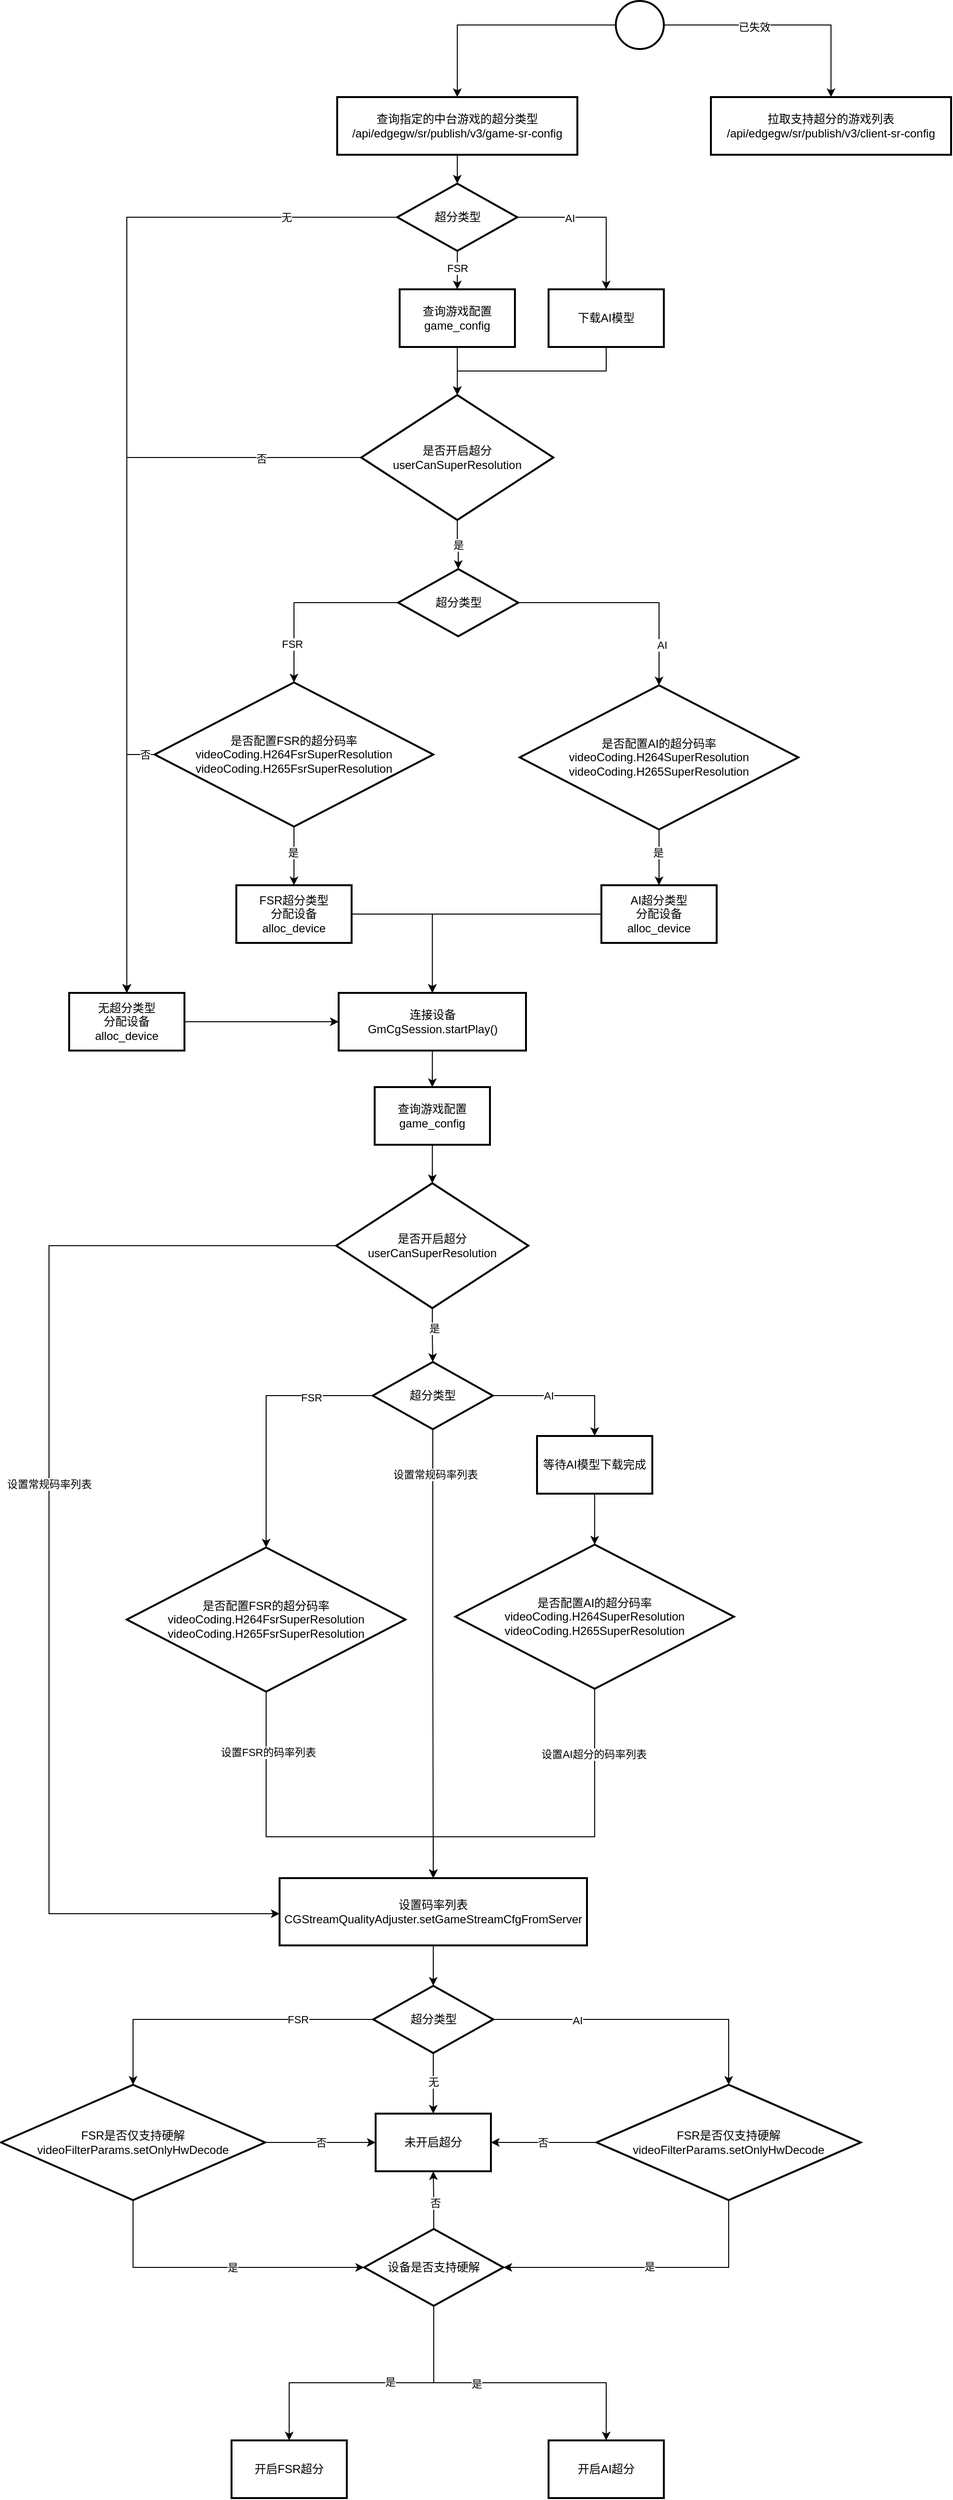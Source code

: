 <mxfile version="21.5.0" type="github">
  <diagram id="C5RBs43oDa-KdzZeNtuy" name="Page-1">
    <mxGraphModel dx="2049" dy="765" grid="1" gridSize="10" guides="1" tooltips="1" connect="1" arrows="1" fold="1" page="1" pageScale="1" pageWidth="827" pageHeight="1169" math="0" shadow="0">
      <root>
        <mxCell id="WIyWlLk6GJQsqaUBKTNV-0" />
        <mxCell id="WIyWlLk6GJQsqaUBKTNV-1" parent="WIyWlLk6GJQsqaUBKTNV-0" />
        <mxCell id="SpZ1BFwY-QqwfGFSlIeW-18" style="edgeStyle=orthogonalEdgeStyle;rounded=0;orthogonalLoop=1;jettySize=auto;html=1;" edge="1" parent="WIyWlLk6GJQsqaUBKTNV-1" source="SpZ1BFwY-QqwfGFSlIeW-1" target="SpZ1BFwY-QqwfGFSlIeW-17">
          <mxGeometry relative="1" as="geometry" />
        </mxCell>
        <mxCell id="SpZ1BFwY-QqwfGFSlIeW-21" style="edgeStyle=orthogonalEdgeStyle;rounded=0;orthogonalLoop=1;jettySize=auto;html=1;" edge="1" parent="WIyWlLk6GJQsqaUBKTNV-1" source="SpZ1BFwY-QqwfGFSlIeW-1" target="SpZ1BFwY-QqwfGFSlIeW-20">
          <mxGeometry relative="1" as="geometry" />
        </mxCell>
        <mxCell id="SpZ1BFwY-QqwfGFSlIeW-224" value="已失效" style="edgeLabel;html=1;align=center;verticalAlign=middle;resizable=0;points=[];" vertex="1" connectable="0" parent="SpZ1BFwY-QqwfGFSlIeW-21">
          <mxGeometry x="-0.245" y="-2" relative="1" as="geometry">
            <mxPoint as="offset" />
          </mxGeometry>
        </mxCell>
        <mxCell id="SpZ1BFwY-QqwfGFSlIeW-1" value="" style="strokeWidth=2;html=1;shape=mxgraph.flowchart.start_2;whiteSpace=wrap;" vertex="1" parent="WIyWlLk6GJQsqaUBKTNV-1">
          <mxGeometry x="320" y="120" width="50" height="50" as="geometry" />
        </mxCell>
        <mxCell id="SpZ1BFwY-QqwfGFSlIeW-12" value="" style="edgeStyle=orthogonalEdgeStyle;rounded=0;orthogonalLoop=1;jettySize=auto;html=1;" edge="1" parent="WIyWlLk6GJQsqaUBKTNV-1" source="SpZ1BFwY-QqwfGFSlIeW-8" target="SpZ1BFwY-QqwfGFSlIeW-11">
          <mxGeometry relative="1" as="geometry" />
        </mxCell>
        <mxCell id="SpZ1BFwY-QqwfGFSlIeW-13" value="AI" style="edgeLabel;html=1;align=center;verticalAlign=middle;resizable=0;points=[];" vertex="1" connectable="0" parent="SpZ1BFwY-QqwfGFSlIeW-12">
          <mxGeometry x="-0.091" y="-1" relative="1" as="geometry">
            <mxPoint x="-22" as="offset" />
          </mxGeometry>
        </mxCell>
        <mxCell id="SpZ1BFwY-QqwfGFSlIeW-24" style="edgeStyle=orthogonalEdgeStyle;rounded=0;orthogonalLoop=1;jettySize=auto;html=1;" edge="1" parent="WIyWlLk6GJQsqaUBKTNV-1" source="SpZ1BFwY-QqwfGFSlIeW-8" target="SpZ1BFwY-QqwfGFSlIeW-23">
          <mxGeometry relative="1" as="geometry" />
        </mxCell>
        <mxCell id="SpZ1BFwY-QqwfGFSlIeW-45" value="FSR" style="edgeLabel;html=1;align=center;verticalAlign=middle;resizable=0;points=[];" vertex="1" connectable="0" parent="SpZ1BFwY-QqwfGFSlIeW-24">
          <mxGeometry x="-0.1" relative="1" as="geometry">
            <mxPoint as="offset" />
          </mxGeometry>
        </mxCell>
        <mxCell id="SpZ1BFwY-QqwfGFSlIeW-225" style="edgeStyle=orthogonalEdgeStyle;rounded=0;orthogonalLoop=1;jettySize=auto;html=1;" edge="1" parent="WIyWlLk6GJQsqaUBKTNV-1" source="SpZ1BFwY-QqwfGFSlIeW-8" target="SpZ1BFwY-QqwfGFSlIeW-94">
          <mxGeometry relative="1" as="geometry" />
        </mxCell>
        <mxCell id="SpZ1BFwY-QqwfGFSlIeW-226" value="无" style="edgeLabel;html=1;align=center;verticalAlign=middle;resizable=0;points=[];" vertex="1" connectable="0" parent="SpZ1BFwY-QqwfGFSlIeW-225">
          <mxGeometry x="-0.786" relative="1" as="geometry">
            <mxPoint x="1" as="offset" />
          </mxGeometry>
        </mxCell>
        <mxCell id="SpZ1BFwY-QqwfGFSlIeW-8" value="超分类型" style="strokeWidth=2;html=1;shape=mxgraph.flowchart.decision;whiteSpace=wrap;" vertex="1" parent="WIyWlLk6GJQsqaUBKTNV-1">
          <mxGeometry x="92.5" y="310" width="125" height="70" as="geometry" />
        </mxCell>
        <mxCell id="SpZ1BFwY-QqwfGFSlIeW-181" style="edgeStyle=orthogonalEdgeStyle;rounded=0;orthogonalLoop=1;jettySize=auto;html=1;" edge="1" parent="WIyWlLk6GJQsqaUBKTNV-1" source="SpZ1BFwY-QqwfGFSlIeW-11" target="SpZ1BFwY-QqwfGFSlIeW-26">
          <mxGeometry relative="1" as="geometry" />
        </mxCell>
        <mxCell id="SpZ1BFwY-QqwfGFSlIeW-11" value="下载AI模型" style="whiteSpace=wrap;html=1;strokeWidth=2;" vertex="1" parent="WIyWlLk6GJQsqaUBKTNV-1">
          <mxGeometry x="250" y="420" width="120" height="60" as="geometry" />
        </mxCell>
        <mxCell id="SpZ1BFwY-QqwfGFSlIeW-25" style="edgeStyle=orthogonalEdgeStyle;rounded=0;orthogonalLoop=1;jettySize=auto;html=1;" edge="1" parent="WIyWlLk6GJQsqaUBKTNV-1" source="SpZ1BFwY-QqwfGFSlIeW-17" target="SpZ1BFwY-QqwfGFSlIeW-8">
          <mxGeometry relative="1" as="geometry" />
        </mxCell>
        <mxCell id="SpZ1BFwY-QqwfGFSlIeW-17" value="查询指定的中台游戏的超分类型&lt;br style=&quot;border-color: var(--border-color);&quot;&gt;/api/edgegw/sr/publish/v3/game-sr-config" style="whiteSpace=wrap;html=1;strokeWidth=2;" vertex="1" parent="WIyWlLk6GJQsqaUBKTNV-1">
          <mxGeometry x="30" y="220" width="250" height="60" as="geometry" />
        </mxCell>
        <mxCell id="SpZ1BFwY-QqwfGFSlIeW-20" value="拉取支持超分的游戏列表&lt;br style=&quot;border-color: var(--border-color);&quot;&gt;/api/edgegw/sr/publish/v3/client-sr-config" style="whiteSpace=wrap;html=1;strokeWidth=2;" vertex="1" parent="WIyWlLk6GJQsqaUBKTNV-1">
          <mxGeometry x="419" y="220" width="250" height="60" as="geometry" />
        </mxCell>
        <mxCell id="SpZ1BFwY-QqwfGFSlIeW-30" style="edgeStyle=orthogonalEdgeStyle;rounded=0;orthogonalLoop=1;jettySize=auto;html=1;" edge="1" parent="WIyWlLk6GJQsqaUBKTNV-1" source="SpZ1BFwY-QqwfGFSlIeW-23" target="SpZ1BFwY-QqwfGFSlIeW-26">
          <mxGeometry relative="1" as="geometry" />
        </mxCell>
        <mxCell id="SpZ1BFwY-QqwfGFSlIeW-23" value="查询游戏配置&lt;br&gt;game_config" style="whiteSpace=wrap;html=1;strokeWidth=2;" vertex="1" parent="WIyWlLk6GJQsqaUBKTNV-1">
          <mxGeometry x="95" y="420" width="120" height="60" as="geometry" />
        </mxCell>
        <mxCell id="SpZ1BFwY-QqwfGFSlIeW-47" style="edgeStyle=orthogonalEdgeStyle;rounded=0;orthogonalLoop=1;jettySize=auto;html=1;" edge="1" parent="WIyWlLk6GJQsqaUBKTNV-1" source="SpZ1BFwY-QqwfGFSlIeW-26" target="SpZ1BFwY-QqwfGFSlIeW-46">
          <mxGeometry relative="1" as="geometry" />
        </mxCell>
        <mxCell id="SpZ1BFwY-QqwfGFSlIeW-48" value="是" style="edgeLabel;html=1;align=center;verticalAlign=middle;resizable=0;points=[];" vertex="1" connectable="0" parent="SpZ1BFwY-QqwfGFSlIeW-47">
          <mxGeometry relative="1" as="geometry">
            <mxPoint as="offset" />
          </mxGeometry>
        </mxCell>
        <mxCell id="SpZ1BFwY-QqwfGFSlIeW-122" style="edgeStyle=orthogonalEdgeStyle;rounded=0;orthogonalLoop=1;jettySize=auto;html=1;" edge="1" parent="WIyWlLk6GJQsqaUBKTNV-1" source="SpZ1BFwY-QqwfGFSlIeW-26" target="SpZ1BFwY-QqwfGFSlIeW-94">
          <mxGeometry relative="1" as="geometry" />
        </mxCell>
        <mxCell id="SpZ1BFwY-QqwfGFSlIeW-123" value="否" style="edgeLabel;html=1;align=center;verticalAlign=middle;resizable=0;points=[];" vertex="1" connectable="0" parent="SpZ1BFwY-QqwfGFSlIeW-122">
          <mxGeometry x="-0.74" y="1" relative="1" as="geometry">
            <mxPoint as="offset" />
          </mxGeometry>
        </mxCell>
        <mxCell id="SpZ1BFwY-QqwfGFSlIeW-26" value="是否开启超分&lt;br&gt;userCanSuperResolution" style="strokeWidth=2;html=1;shape=mxgraph.flowchart.decision;whiteSpace=wrap;" vertex="1" parent="WIyWlLk6GJQsqaUBKTNV-1">
          <mxGeometry x="55" y="530" width="200" height="130" as="geometry" />
        </mxCell>
        <mxCell id="SpZ1BFwY-QqwfGFSlIeW-63" style="edgeStyle=orthogonalEdgeStyle;rounded=0;orthogonalLoop=1;jettySize=auto;html=1;exitX=0;exitY=0.5;exitDx=0;exitDy=0;exitPerimeter=0;" edge="1" parent="WIyWlLk6GJQsqaUBKTNV-1" source="SpZ1BFwY-QqwfGFSlIeW-46" target="SpZ1BFwY-QqwfGFSlIeW-60">
          <mxGeometry relative="1" as="geometry" />
        </mxCell>
        <mxCell id="SpZ1BFwY-QqwfGFSlIeW-65" value="FSR" style="edgeLabel;html=1;align=center;verticalAlign=middle;resizable=0;points=[];" vertex="1" connectable="0" parent="SpZ1BFwY-QqwfGFSlIeW-63">
          <mxGeometry x="0.359" y="-2" relative="1" as="geometry">
            <mxPoint y="21" as="offset" />
          </mxGeometry>
        </mxCell>
        <mxCell id="SpZ1BFwY-QqwfGFSlIeW-67" style="edgeStyle=orthogonalEdgeStyle;rounded=0;orthogonalLoop=1;jettySize=auto;html=1;" edge="1" parent="WIyWlLk6GJQsqaUBKTNV-1" source="SpZ1BFwY-QqwfGFSlIeW-46" target="SpZ1BFwY-QqwfGFSlIeW-66">
          <mxGeometry relative="1" as="geometry" />
        </mxCell>
        <mxCell id="SpZ1BFwY-QqwfGFSlIeW-69" value="AI" style="edgeLabel;html=1;align=center;verticalAlign=middle;resizable=0;points=[];" vertex="1" connectable="0" parent="SpZ1BFwY-QqwfGFSlIeW-67">
          <mxGeometry x="0.629" y="3" relative="1" as="geometry">
            <mxPoint y="1" as="offset" />
          </mxGeometry>
        </mxCell>
        <mxCell id="SpZ1BFwY-QqwfGFSlIeW-46" value="超分类型" style="strokeWidth=2;html=1;shape=mxgraph.flowchart.decision;whiteSpace=wrap;" vertex="1" parent="WIyWlLk6GJQsqaUBKTNV-1">
          <mxGeometry x="93.5" y="711" width="125" height="70" as="geometry" />
        </mxCell>
        <mxCell id="SpZ1BFwY-QqwfGFSlIeW-104" style="edgeStyle=orthogonalEdgeStyle;rounded=0;orthogonalLoop=1;jettySize=auto;html=1;" edge="1" parent="WIyWlLk6GJQsqaUBKTNV-1" source="SpZ1BFwY-QqwfGFSlIeW-60" target="SpZ1BFwY-QqwfGFSlIeW-103">
          <mxGeometry relative="1" as="geometry" />
        </mxCell>
        <mxCell id="SpZ1BFwY-QqwfGFSlIeW-105" value="是" style="edgeLabel;html=1;align=center;verticalAlign=middle;resizable=0;points=[];" vertex="1" connectable="0" parent="SpZ1BFwY-QqwfGFSlIeW-104">
          <mxGeometry x="0.358" y="-1" relative="1" as="geometry">
            <mxPoint y="-15" as="offset" />
          </mxGeometry>
        </mxCell>
        <mxCell id="SpZ1BFwY-QqwfGFSlIeW-184" style="edgeStyle=orthogonalEdgeStyle;rounded=0;orthogonalLoop=1;jettySize=auto;html=1;exitX=0;exitY=0.5;exitDx=0;exitDy=0;exitPerimeter=0;" edge="1" parent="WIyWlLk6GJQsqaUBKTNV-1" source="SpZ1BFwY-QqwfGFSlIeW-60" target="SpZ1BFwY-QqwfGFSlIeW-94">
          <mxGeometry relative="1" as="geometry" />
        </mxCell>
        <mxCell id="SpZ1BFwY-QqwfGFSlIeW-185" value="否" style="edgeLabel;html=1;align=center;verticalAlign=middle;resizable=0;points=[];" vertex="1" connectable="0" parent="SpZ1BFwY-QqwfGFSlIeW-184">
          <mxGeometry x="-0.928" relative="1" as="geometry">
            <mxPoint as="offset" />
          </mxGeometry>
        </mxCell>
        <mxCell id="SpZ1BFwY-QqwfGFSlIeW-60" value="是否配置FSR的超分码率&lt;br&gt;videoCoding.H264FsrSuperResolution&lt;br&gt;videoCoding.H265FsrSuperResolution" style="strokeWidth=2;html=1;shape=mxgraph.flowchart.decision;whiteSpace=wrap;" vertex="1" parent="WIyWlLk6GJQsqaUBKTNV-1">
          <mxGeometry x="-160" y="829" width="290" height="150" as="geometry" />
        </mxCell>
        <mxCell id="SpZ1BFwY-QqwfGFSlIeW-108" style="edgeStyle=orthogonalEdgeStyle;rounded=0;orthogonalLoop=1;jettySize=auto;html=1;" edge="1" parent="WIyWlLk6GJQsqaUBKTNV-1" source="SpZ1BFwY-QqwfGFSlIeW-66" target="SpZ1BFwY-QqwfGFSlIeW-106">
          <mxGeometry relative="1" as="geometry" />
        </mxCell>
        <mxCell id="SpZ1BFwY-QqwfGFSlIeW-109" value="是" style="edgeLabel;html=1;align=center;verticalAlign=middle;resizable=0;points=[];" vertex="1" connectable="0" parent="SpZ1BFwY-QqwfGFSlIeW-108">
          <mxGeometry x="0.292" y="1" relative="1" as="geometry">
            <mxPoint x="-2" y="-14" as="offset" />
          </mxGeometry>
        </mxCell>
        <mxCell id="SpZ1BFwY-QqwfGFSlIeW-66" value="是否配置AI的超分码率&lt;br&gt;videoCoding.H264SuperResolution&lt;br&gt;videoCoding.H265SuperResolution" style="strokeWidth=2;html=1;shape=mxgraph.flowchart.decision;whiteSpace=wrap;" vertex="1" parent="WIyWlLk6GJQsqaUBKTNV-1">
          <mxGeometry x="220" y="832" width="290" height="150" as="geometry" />
        </mxCell>
        <mxCell id="SpZ1BFwY-QqwfGFSlIeW-187" style="edgeStyle=orthogonalEdgeStyle;rounded=0;orthogonalLoop=1;jettySize=auto;html=1;" edge="1" parent="WIyWlLk6GJQsqaUBKTNV-1" source="SpZ1BFwY-QqwfGFSlIeW-94" target="SpZ1BFwY-QqwfGFSlIeW-110">
          <mxGeometry relative="1" as="geometry" />
        </mxCell>
        <mxCell id="SpZ1BFwY-QqwfGFSlIeW-94" value="无超分类型&lt;br&gt;分配设备&lt;br&gt;alloc_device" style="whiteSpace=wrap;html=1;strokeWidth=2;" vertex="1" parent="WIyWlLk6GJQsqaUBKTNV-1">
          <mxGeometry x="-249" y="1152" width="120" height="60" as="geometry" />
        </mxCell>
        <mxCell id="SpZ1BFwY-QqwfGFSlIeW-113" style="edgeStyle=orthogonalEdgeStyle;rounded=0;orthogonalLoop=1;jettySize=auto;html=1;" edge="1" parent="WIyWlLk6GJQsqaUBKTNV-1" source="SpZ1BFwY-QqwfGFSlIeW-103" target="SpZ1BFwY-QqwfGFSlIeW-110">
          <mxGeometry relative="1" as="geometry">
            <Array as="points">
              <mxPoint x="129" y="1070" />
            </Array>
          </mxGeometry>
        </mxCell>
        <mxCell id="SpZ1BFwY-QqwfGFSlIeW-103" value="FSR超分类型&lt;br&gt;分配设备&lt;br&gt;alloc_device" style="whiteSpace=wrap;html=1;strokeWidth=2;" vertex="1" parent="WIyWlLk6GJQsqaUBKTNV-1">
          <mxGeometry x="-75" y="1040" width="120" height="60" as="geometry" />
        </mxCell>
        <mxCell id="SpZ1BFwY-QqwfGFSlIeW-186" style="edgeStyle=orthogonalEdgeStyle;rounded=0;orthogonalLoop=1;jettySize=auto;html=1;" edge="1" parent="WIyWlLk6GJQsqaUBKTNV-1" source="SpZ1BFwY-QqwfGFSlIeW-106" target="SpZ1BFwY-QqwfGFSlIeW-110">
          <mxGeometry relative="1" as="geometry" />
        </mxCell>
        <mxCell id="SpZ1BFwY-QqwfGFSlIeW-106" value="AI超分类型&lt;br&gt;分配设备&lt;br&gt;alloc_device" style="whiteSpace=wrap;html=1;strokeWidth=2;" vertex="1" parent="WIyWlLk6GJQsqaUBKTNV-1">
          <mxGeometry x="305" y="1040" width="120" height="60" as="geometry" />
        </mxCell>
        <mxCell id="SpZ1BFwY-QqwfGFSlIeW-188" style="edgeStyle=orthogonalEdgeStyle;rounded=0;orthogonalLoop=1;jettySize=auto;html=1;" edge="1" parent="WIyWlLk6GJQsqaUBKTNV-1" source="SpZ1BFwY-QqwfGFSlIeW-110" target="SpZ1BFwY-QqwfGFSlIeW-116">
          <mxGeometry relative="1" as="geometry" />
        </mxCell>
        <mxCell id="SpZ1BFwY-QqwfGFSlIeW-110" value="连接设备&lt;br&gt;GmCgSession.startPlay()" style="whiteSpace=wrap;html=1;strokeWidth=2;" vertex="1" parent="WIyWlLk6GJQsqaUBKTNV-1">
          <mxGeometry x="31.5" y="1152" width="195" height="60" as="geometry" />
        </mxCell>
        <mxCell id="SpZ1BFwY-QqwfGFSlIeW-120" style="edgeStyle=orthogonalEdgeStyle;rounded=0;orthogonalLoop=1;jettySize=auto;html=1;" edge="1" parent="WIyWlLk6GJQsqaUBKTNV-1" source="SpZ1BFwY-QqwfGFSlIeW-116" target="SpZ1BFwY-QqwfGFSlIeW-119">
          <mxGeometry relative="1" as="geometry" />
        </mxCell>
        <mxCell id="SpZ1BFwY-QqwfGFSlIeW-116" value="查询游戏配置&lt;br&gt;game_config" style="whiteSpace=wrap;html=1;strokeWidth=2;" vertex="1" parent="WIyWlLk6GJQsqaUBKTNV-1">
          <mxGeometry x="69" y="1250" width="120" height="60" as="geometry" />
        </mxCell>
        <mxCell id="SpZ1BFwY-QqwfGFSlIeW-125" style="edgeStyle=orthogonalEdgeStyle;rounded=0;orthogonalLoop=1;jettySize=auto;html=1;" edge="1" parent="WIyWlLk6GJQsqaUBKTNV-1" source="SpZ1BFwY-QqwfGFSlIeW-119" target="SpZ1BFwY-QqwfGFSlIeW-124">
          <mxGeometry relative="1" as="geometry" />
        </mxCell>
        <mxCell id="SpZ1BFwY-QqwfGFSlIeW-126" value="是" style="edgeLabel;html=1;align=center;verticalAlign=middle;resizable=0;points=[];" vertex="1" connectable="0" parent="SpZ1BFwY-QqwfGFSlIeW-125">
          <mxGeometry x="-0.25" y="2" relative="1" as="geometry">
            <mxPoint as="offset" />
          </mxGeometry>
        </mxCell>
        <mxCell id="SpZ1BFwY-QqwfGFSlIeW-141" style="edgeStyle=orthogonalEdgeStyle;rounded=0;orthogonalLoop=1;jettySize=auto;html=1;exitX=0;exitY=0.5;exitDx=0;exitDy=0;exitPerimeter=0;" edge="1" parent="WIyWlLk6GJQsqaUBKTNV-1" source="SpZ1BFwY-QqwfGFSlIeW-119" target="SpZ1BFwY-QqwfGFSlIeW-134">
          <mxGeometry relative="1" as="geometry">
            <Array as="points">
              <mxPoint x="-270" y="1415" />
              <mxPoint x="-270" y="2110" />
            </Array>
          </mxGeometry>
        </mxCell>
        <mxCell id="SpZ1BFwY-QqwfGFSlIeW-142" value="设置常规码率列表" style="edgeLabel;html=1;align=center;verticalAlign=middle;resizable=0;points=[];" vertex="1" connectable="0" parent="SpZ1BFwY-QqwfGFSlIeW-141">
          <mxGeometry x="-0.114" relative="1" as="geometry">
            <mxPoint as="offset" />
          </mxGeometry>
        </mxCell>
        <mxCell id="SpZ1BFwY-QqwfGFSlIeW-119" value="是否开启超分&lt;br&gt;userCanSuperResolution" style="strokeWidth=2;html=1;shape=mxgraph.flowchart.decision;whiteSpace=wrap;" vertex="1" parent="WIyWlLk6GJQsqaUBKTNV-1">
          <mxGeometry x="29" y="1350" width="200" height="130" as="geometry" />
        </mxCell>
        <mxCell id="SpZ1BFwY-QqwfGFSlIeW-130" style="edgeStyle=orthogonalEdgeStyle;rounded=0;orthogonalLoop=1;jettySize=auto;html=1;" edge="1" parent="WIyWlLk6GJQsqaUBKTNV-1" source="SpZ1BFwY-QqwfGFSlIeW-124" target="SpZ1BFwY-QqwfGFSlIeW-127">
          <mxGeometry relative="1" as="geometry">
            <Array as="points">
              <mxPoint x="-44" y="1571" />
            </Array>
          </mxGeometry>
        </mxCell>
        <mxCell id="SpZ1BFwY-QqwfGFSlIeW-223" value="FSR" style="edgeLabel;html=1;align=center;verticalAlign=middle;resizable=0;points=[];" vertex="1" connectable="0" parent="SpZ1BFwY-QqwfGFSlIeW-130">
          <mxGeometry x="-0.524" y="2" relative="1" as="geometry">
            <mxPoint as="offset" />
          </mxGeometry>
        </mxCell>
        <mxCell id="SpZ1BFwY-QqwfGFSlIeW-144" style="edgeStyle=orthogonalEdgeStyle;rounded=0;orthogonalLoop=1;jettySize=auto;html=1;" edge="1" parent="WIyWlLk6GJQsqaUBKTNV-1" source="SpZ1BFwY-QqwfGFSlIeW-124" target="SpZ1BFwY-QqwfGFSlIeW-143">
          <mxGeometry relative="1" as="geometry" />
        </mxCell>
        <mxCell id="SpZ1BFwY-QqwfGFSlIeW-146" value="AI" style="edgeLabel;html=1;align=center;verticalAlign=middle;resizable=0;points=[];" vertex="1" connectable="0" parent="SpZ1BFwY-QqwfGFSlIeW-144">
          <mxGeometry x="-0.215" relative="1" as="geometry">
            <mxPoint as="offset" />
          </mxGeometry>
        </mxCell>
        <mxCell id="SpZ1BFwY-QqwfGFSlIeW-227" style="edgeStyle=orthogonalEdgeStyle;rounded=0;orthogonalLoop=1;jettySize=auto;html=1;" edge="1" parent="WIyWlLk6GJQsqaUBKTNV-1" source="SpZ1BFwY-QqwfGFSlIeW-124" target="SpZ1BFwY-QqwfGFSlIeW-134">
          <mxGeometry relative="1" as="geometry" />
        </mxCell>
        <mxCell id="SpZ1BFwY-QqwfGFSlIeW-228" value="设置常规码率列表" style="edgeLabel;html=1;align=center;verticalAlign=middle;resizable=0;points=[];" vertex="1" connectable="0" parent="SpZ1BFwY-QqwfGFSlIeW-227">
          <mxGeometry x="-0.799" y="2" relative="1" as="geometry">
            <mxPoint as="offset" />
          </mxGeometry>
        </mxCell>
        <mxCell id="SpZ1BFwY-QqwfGFSlIeW-124" value="超分类型" style="strokeWidth=2;html=1;shape=mxgraph.flowchart.decision;whiteSpace=wrap;" vertex="1" parent="WIyWlLk6GJQsqaUBKTNV-1">
          <mxGeometry x="67" y="1536" width="125" height="70" as="geometry" />
        </mxCell>
        <mxCell id="SpZ1BFwY-QqwfGFSlIeW-191" style="edgeStyle=orthogonalEdgeStyle;rounded=0;orthogonalLoop=1;jettySize=auto;html=1;" edge="1" parent="WIyWlLk6GJQsqaUBKTNV-1" source="SpZ1BFwY-QqwfGFSlIeW-127" target="SpZ1BFwY-QqwfGFSlIeW-134">
          <mxGeometry relative="1" as="geometry">
            <Array as="points">
              <mxPoint x="-44" y="2030" />
              <mxPoint x="130" y="2030" />
            </Array>
          </mxGeometry>
        </mxCell>
        <mxCell id="SpZ1BFwY-QqwfGFSlIeW-192" value="设置FSR的码率列表" style="edgeLabel;html=1;align=center;verticalAlign=middle;resizable=0;points=[];" vertex="1" connectable="0" parent="SpZ1BFwY-QqwfGFSlIeW-191">
          <mxGeometry x="-0.637" y="2" relative="1" as="geometry">
            <mxPoint y="-4" as="offset" />
          </mxGeometry>
        </mxCell>
        <mxCell id="SpZ1BFwY-QqwfGFSlIeW-127" value="是否配置FSR的超分码率&lt;br&gt;videoCoding.H264FsrSuperResolution&lt;br&gt;videoCoding.H265FsrSuperResolution" style="strokeWidth=2;html=1;shape=mxgraph.flowchart.decision;whiteSpace=wrap;" vertex="1" parent="WIyWlLk6GJQsqaUBKTNV-1">
          <mxGeometry x="-189" y="1729" width="290" height="150" as="geometry" />
        </mxCell>
        <mxCell id="SpZ1BFwY-QqwfGFSlIeW-194" style="edgeStyle=orthogonalEdgeStyle;rounded=0;orthogonalLoop=1;jettySize=auto;html=1;" edge="1" parent="WIyWlLk6GJQsqaUBKTNV-1" source="SpZ1BFwY-QqwfGFSlIeW-128" target="SpZ1BFwY-QqwfGFSlIeW-134">
          <mxGeometry relative="1" as="geometry">
            <Array as="points">
              <mxPoint x="298" y="2030" />
              <mxPoint x="130" y="2030" />
            </Array>
          </mxGeometry>
        </mxCell>
        <mxCell id="SpZ1BFwY-QqwfGFSlIeW-195" value="设置AI超分的码率列表" style="edgeLabel;html=1;align=center;verticalAlign=middle;resizable=0;points=[];" vertex="1" connectable="0" parent="SpZ1BFwY-QqwfGFSlIeW-194">
          <mxGeometry x="-0.631" y="-1" relative="1" as="geometry">
            <mxPoint as="offset" />
          </mxGeometry>
        </mxCell>
        <mxCell id="SpZ1BFwY-QqwfGFSlIeW-128" value="是否配置AI的超分码率&lt;br&gt;videoCoding.H264SuperResolution&lt;br&gt;videoCoding.H265SuperResolution" style="strokeWidth=2;html=1;shape=mxgraph.flowchart.decision;whiteSpace=wrap;" vertex="1" parent="WIyWlLk6GJQsqaUBKTNV-1">
          <mxGeometry x="153" y="1726" width="290" height="150" as="geometry" />
        </mxCell>
        <mxCell id="SpZ1BFwY-QqwfGFSlIeW-193" style="edgeStyle=orthogonalEdgeStyle;rounded=0;orthogonalLoop=1;jettySize=auto;html=1;" edge="1" parent="WIyWlLk6GJQsqaUBKTNV-1" source="SpZ1BFwY-QqwfGFSlIeW-134" target="SpZ1BFwY-QqwfGFSlIeW-147">
          <mxGeometry relative="1" as="geometry" />
        </mxCell>
        <mxCell id="SpZ1BFwY-QqwfGFSlIeW-134" value="设置码率列表&lt;br&gt;CGStreamQualityAdjuster.setGameStreamCfgFromServer" style="whiteSpace=wrap;html=1;strokeWidth=2;" vertex="1" parent="WIyWlLk6GJQsqaUBKTNV-1">
          <mxGeometry x="-30" y="2073" width="320" height="70" as="geometry" />
        </mxCell>
        <mxCell id="SpZ1BFwY-QqwfGFSlIeW-145" style="edgeStyle=orthogonalEdgeStyle;rounded=0;orthogonalLoop=1;jettySize=auto;html=1;" edge="1" parent="WIyWlLk6GJQsqaUBKTNV-1" source="SpZ1BFwY-QqwfGFSlIeW-143" target="SpZ1BFwY-QqwfGFSlIeW-128">
          <mxGeometry relative="1" as="geometry" />
        </mxCell>
        <mxCell id="SpZ1BFwY-QqwfGFSlIeW-143" value="等待AI模型下载完成" style="whiteSpace=wrap;html=1;strokeWidth=2;" vertex="1" parent="WIyWlLk6GJQsqaUBKTNV-1">
          <mxGeometry x="238" y="1613" width="120" height="60" as="geometry" />
        </mxCell>
        <mxCell id="SpZ1BFwY-QqwfGFSlIeW-171" style="edgeStyle=orthogonalEdgeStyle;rounded=0;orthogonalLoop=1;jettySize=auto;html=1;" edge="1" parent="WIyWlLk6GJQsqaUBKTNV-1" source="SpZ1BFwY-QqwfGFSlIeW-147" target="SpZ1BFwY-QqwfGFSlIeW-170">
          <mxGeometry relative="1" as="geometry" />
        </mxCell>
        <mxCell id="SpZ1BFwY-QqwfGFSlIeW-219" value="AI" style="edgeLabel;html=1;align=center;verticalAlign=middle;resizable=0;points=[];" vertex="1" connectable="0" parent="SpZ1BFwY-QqwfGFSlIeW-171">
          <mxGeometry x="-0.443" y="-1" relative="1" as="geometry">
            <mxPoint as="offset" />
          </mxGeometry>
        </mxCell>
        <mxCell id="SpZ1BFwY-QqwfGFSlIeW-197" style="edgeStyle=orthogonalEdgeStyle;rounded=0;orthogonalLoop=1;jettySize=auto;html=1;" edge="1" parent="WIyWlLk6GJQsqaUBKTNV-1" source="SpZ1BFwY-QqwfGFSlIeW-147" target="SpZ1BFwY-QqwfGFSlIeW-158">
          <mxGeometry relative="1" as="geometry" />
        </mxCell>
        <mxCell id="SpZ1BFwY-QqwfGFSlIeW-198" value="无" style="edgeLabel;html=1;align=center;verticalAlign=middle;resizable=0;points=[];" vertex="1" connectable="0" parent="SpZ1BFwY-QqwfGFSlIeW-197">
          <mxGeometry x="-0.048" relative="1" as="geometry">
            <mxPoint as="offset" />
          </mxGeometry>
        </mxCell>
        <mxCell id="SpZ1BFwY-QqwfGFSlIeW-217" style="edgeStyle=orthogonalEdgeStyle;rounded=0;orthogonalLoop=1;jettySize=auto;html=1;" edge="1" parent="WIyWlLk6GJQsqaUBKTNV-1" source="SpZ1BFwY-QqwfGFSlIeW-147" target="SpZ1BFwY-QqwfGFSlIeW-159">
          <mxGeometry relative="1" as="geometry" />
        </mxCell>
        <mxCell id="SpZ1BFwY-QqwfGFSlIeW-218" value="FSR" style="edgeLabel;html=1;align=center;verticalAlign=middle;resizable=0;points=[];" vertex="1" connectable="0" parent="SpZ1BFwY-QqwfGFSlIeW-217">
          <mxGeometry x="-0.5" relative="1" as="geometry">
            <mxPoint x="1" as="offset" />
          </mxGeometry>
        </mxCell>
        <mxCell id="SpZ1BFwY-QqwfGFSlIeW-147" value="超分类型" style="strokeWidth=2;html=1;shape=mxgraph.flowchart.decision;whiteSpace=wrap;" vertex="1" parent="WIyWlLk6GJQsqaUBKTNV-1">
          <mxGeometry x="67.5" y="2185" width="125" height="70" as="geometry" />
        </mxCell>
        <mxCell id="SpZ1BFwY-QqwfGFSlIeW-151" value="开启FSR超分" style="whiteSpace=wrap;html=1;strokeWidth=2;" vertex="1" parent="WIyWlLk6GJQsqaUBKTNV-1">
          <mxGeometry x="-80" y="2658" width="120" height="60" as="geometry" />
        </mxCell>
        <mxCell id="SpZ1BFwY-QqwfGFSlIeW-158" value="未开启超分" style="whiteSpace=wrap;html=1;strokeWidth=2;" vertex="1" parent="WIyWlLk6GJQsqaUBKTNV-1">
          <mxGeometry x="70" y="2318" width="120" height="60" as="geometry" />
        </mxCell>
        <mxCell id="SpZ1BFwY-QqwfGFSlIeW-199" style="edgeStyle=orthogonalEdgeStyle;rounded=0;orthogonalLoop=1;jettySize=auto;html=1;" edge="1" parent="WIyWlLk6GJQsqaUBKTNV-1" source="SpZ1BFwY-QqwfGFSlIeW-159" target="SpZ1BFwY-QqwfGFSlIeW-161">
          <mxGeometry relative="1" as="geometry">
            <Array as="points">
              <mxPoint x="-182" y="2478" />
            </Array>
          </mxGeometry>
        </mxCell>
        <mxCell id="SpZ1BFwY-QqwfGFSlIeW-222" value="是" style="edgeLabel;html=1;align=center;verticalAlign=middle;resizable=0;points=[];" vertex="1" connectable="0" parent="SpZ1BFwY-QqwfGFSlIeW-199">
          <mxGeometry x="0.111" relative="1" as="geometry">
            <mxPoint x="1" as="offset" />
          </mxGeometry>
        </mxCell>
        <mxCell id="SpZ1BFwY-QqwfGFSlIeW-214" value="否" style="edgeStyle=orthogonalEdgeStyle;rounded=0;orthogonalLoop=1;jettySize=auto;html=1;" edge="1" parent="WIyWlLk6GJQsqaUBKTNV-1" source="SpZ1BFwY-QqwfGFSlIeW-159" target="SpZ1BFwY-QqwfGFSlIeW-158">
          <mxGeometry relative="1" as="geometry" />
        </mxCell>
        <mxCell id="SpZ1BFwY-QqwfGFSlIeW-159" value="FSR是否仅支持硬解&lt;br&gt;videoFilterParams.setOnlyHwDecode" style="strokeWidth=2;html=1;shape=mxgraph.flowchart.decision;whiteSpace=wrap;" vertex="1" parent="WIyWlLk6GJQsqaUBKTNV-1">
          <mxGeometry x="-320" y="2288" width="275" height="120" as="geometry" />
        </mxCell>
        <mxCell id="SpZ1BFwY-QqwfGFSlIeW-201" style="edgeStyle=orthogonalEdgeStyle;rounded=0;orthogonalLoop=1;jettySize=auto;html=1;" edge="1" parent="WIyWlLk6GJQsqaUBKTNV-1" source="SpZ1BFwY-QqwfGFSlIeW-161" target="SpZ1BFwY-QqwfGFSlIeW-158">
          <mxGeometry relative="1" as="geometry" />
        </mxCell>
        <mxCell id="SpZ1BFwY-QqwfGFSlIeW-202" value="否" style="edgeLabel;html=1;align=center;verticalAlign=middle;resizable=0;points=[];" vertex="1" connectable="0" parent="SpZ1BFwY-QqwfGFSlIeW-201">
          <mxGeometry x="-0.104" relative="1" as="geometry">
            <mxPoint x="1" as="offset" />
          </mxGeometry>
        </mxCell>
        <mxCell id="SpZ1BFwY-QqwfGFSlIeW-208" style="edgeStyle=orthogonalEdgeStyle;rounded=0;orthogonalLoop=1;jettySize=auto;html=1;" edge="1" parent="WIyWlLk6GJQsqaUBKTNV-1" source="SpZ1BFwY-QqwfGFSlIeW-161" target="SpZ1BFwY-QqwfGFSlIeW-151">
          <mxGeometry relative="1" as="geometry">
            <Array as="points">
              <mxPoint x="131" y="2598" />
              <mxPoint x="-20" y="2598" />
            </Array>
          </mxGeometry>
        </mxCell>
        <mxCell id="SpZ1BFwY-QqwfGFSlIeW-209" value="是" style="edgeLabel;html=1;align=center;verticalAlign=middle;resizable=0;points=[];" vertex="1" connectable="0" parent="SpZ1BFwY-QqwfGFSlIeW-208">
          <mxGeometry x="-0.134" y="-1" relative="1" as="geometry">
            <mxPoint as="offset" />
          </mxGeometry>
        </mxCell>
        <mxCell id="SpZ1BFwY-QqwfGFSlIeW-210" style="edgeStyle=orthogonalEdgeStyle;rounded=0;orthogonalLoop=1;jettySize=auto;html=1;" edge="1" parent="WIyWlLk6GJQsqaUBKTNV-1" source="SpZ1BFwY-QqwfGFSlIeW-161" target="SpZ1BFwY-QqwfGFSlIeW-177">
          <mxGeometry relative="1" as="geometry">
            <Array as="points">
              <mxPoint x="131" y="2598" />
              <mxPoint x="310" y="2598" />
            </Array>
          </mxGeometry>
        </mxCell>
        <mxCell id="SpZ1BFwY-QqwfGFSlIeW-211" value="是" style="edgeLabel;html=1;align=center;verticalAlign=middle;resizable=0;points=[];" vertex="1" connectable="0" parent="SpZ1BFwY-QqwfGFSlIeW-210">
          <mxGeometry x="-0.221" y="-1" relative="1" as="geometry">
            <mxPoint as="offset" />
          </mxGeometry>
        </mxCell>
        <mxCell id="SpZ1BFwY-QqwfGFSlIeW-161" value="设备是否支持硬解" style="strokeWidth=2;html=1;shape=mxgraph.flowchart.decision;whiteSpace=wrap;" vertex="1" parent="WIyWlLk6GJQsqaUBKTNV-1">
          <mxGeometry x="58" y="2438" width="145" height="80" as="geometry" />
        </mxCell>
        <mxCell id="SpZ1BFwY-QqwfGFSlIeW-215" style="edgeStyle=orthogonalEdgeStyle;rounded=0;orthogonalLoop=1;jettySize=auto;html=1;" edge="1" parent="WIyWlLk6GJQsqaUBKTNV-1" source="SpZ1BFwY-QqwfGFSlIeW-170" target="SpZ1BFwY-QqwfGFSlIeW-158">
          <mxGeometry relative="1" as="geometry" />
        </mxCell>
        <mxCell id="SpZ1BFwY-QqwfGFSlIeW-216" value="否" style="edgeLabel;html=1;align=center;verticalAlign=middle;resizable=0;points=[];" vertex="1" connectable="0" parent="SpZ1BFwY-QqwfGFSlIeW-215">
          <mxGeometry x="0.021" relative="1" as="geometry">
            <mxPoint as="offset" />
          </mxGeometry>
        </mxCell>
        <mxCell id="SpZ1BFwY-QqwfGFSlIeW-220" style="edgeStyle=orthogonalEdgeStyle;rounded=0;orthogonalLoop=1;jettySize=auto;html=1;entryX=1;entryY=0.5;entryDx=0;entryDy=0;entryPerimeter=0;" edge="1" parent="WIyWlLk6GJQsqaUBKTNV-1" source="SpZ1BFwY-QqwfGFSlIeW-170" target="SpZ1BFwY-QqwfGFSlIeW-161">
          <mxGeometry relative="1" as="geometry">
            <Array as="points">
              <mxPoint x="438" y="2478" />
            </Array>
          </mxGeometry>
        </mxCell>
        <mxCell id="SpZ1BFwY-QqwfGFSlIeW-221" value="是" style="edgeLabel;html=1;align=center;verticalAlign=middle;resizable=0;points=[];" vertex="1" connectable="0" parent="SpZ1BFwY-QqwfGFSlIeW-220">
          <mxGeometry x="0.002" y="-1" relative="1" as="geometry">
            <mxPoint as="offset" />
          </mxGeometry>
        </mxCell>
        <mxCell id="SpZ1BFwY-QqwfGFSlIeW-170" value="FSR是否仅支持硬解&lt;br&gt;videoFilterParams.setOnlyHwDecode" style="strokeWidth=2;html=1;shape=mxgraph.flowchart.decision;whiteSpace=wrap;" vertex="1" parent="WIyWlLk6GJQsqaUBKTNV-1">
          <mxGeometry x="300" y="2288" width="275" height="120" as="geometry" />
        </mxCell>
        <mxCell id="SpZ1BFwY-QqwfGFSlIeW-177" value="开启AI超分" style="whiteSpace=wrap;html=1;strokeWidth=2;" vertex="1" parent="WIyWlLk6GJQsqaUBKTNV-1">
          <mxGeometry x="250" y="2658" width="120" height="60" as="geometry" />
        </mxCell>
      </root>
    </mxGraphModel>
  </diagram>
</mxfile>
